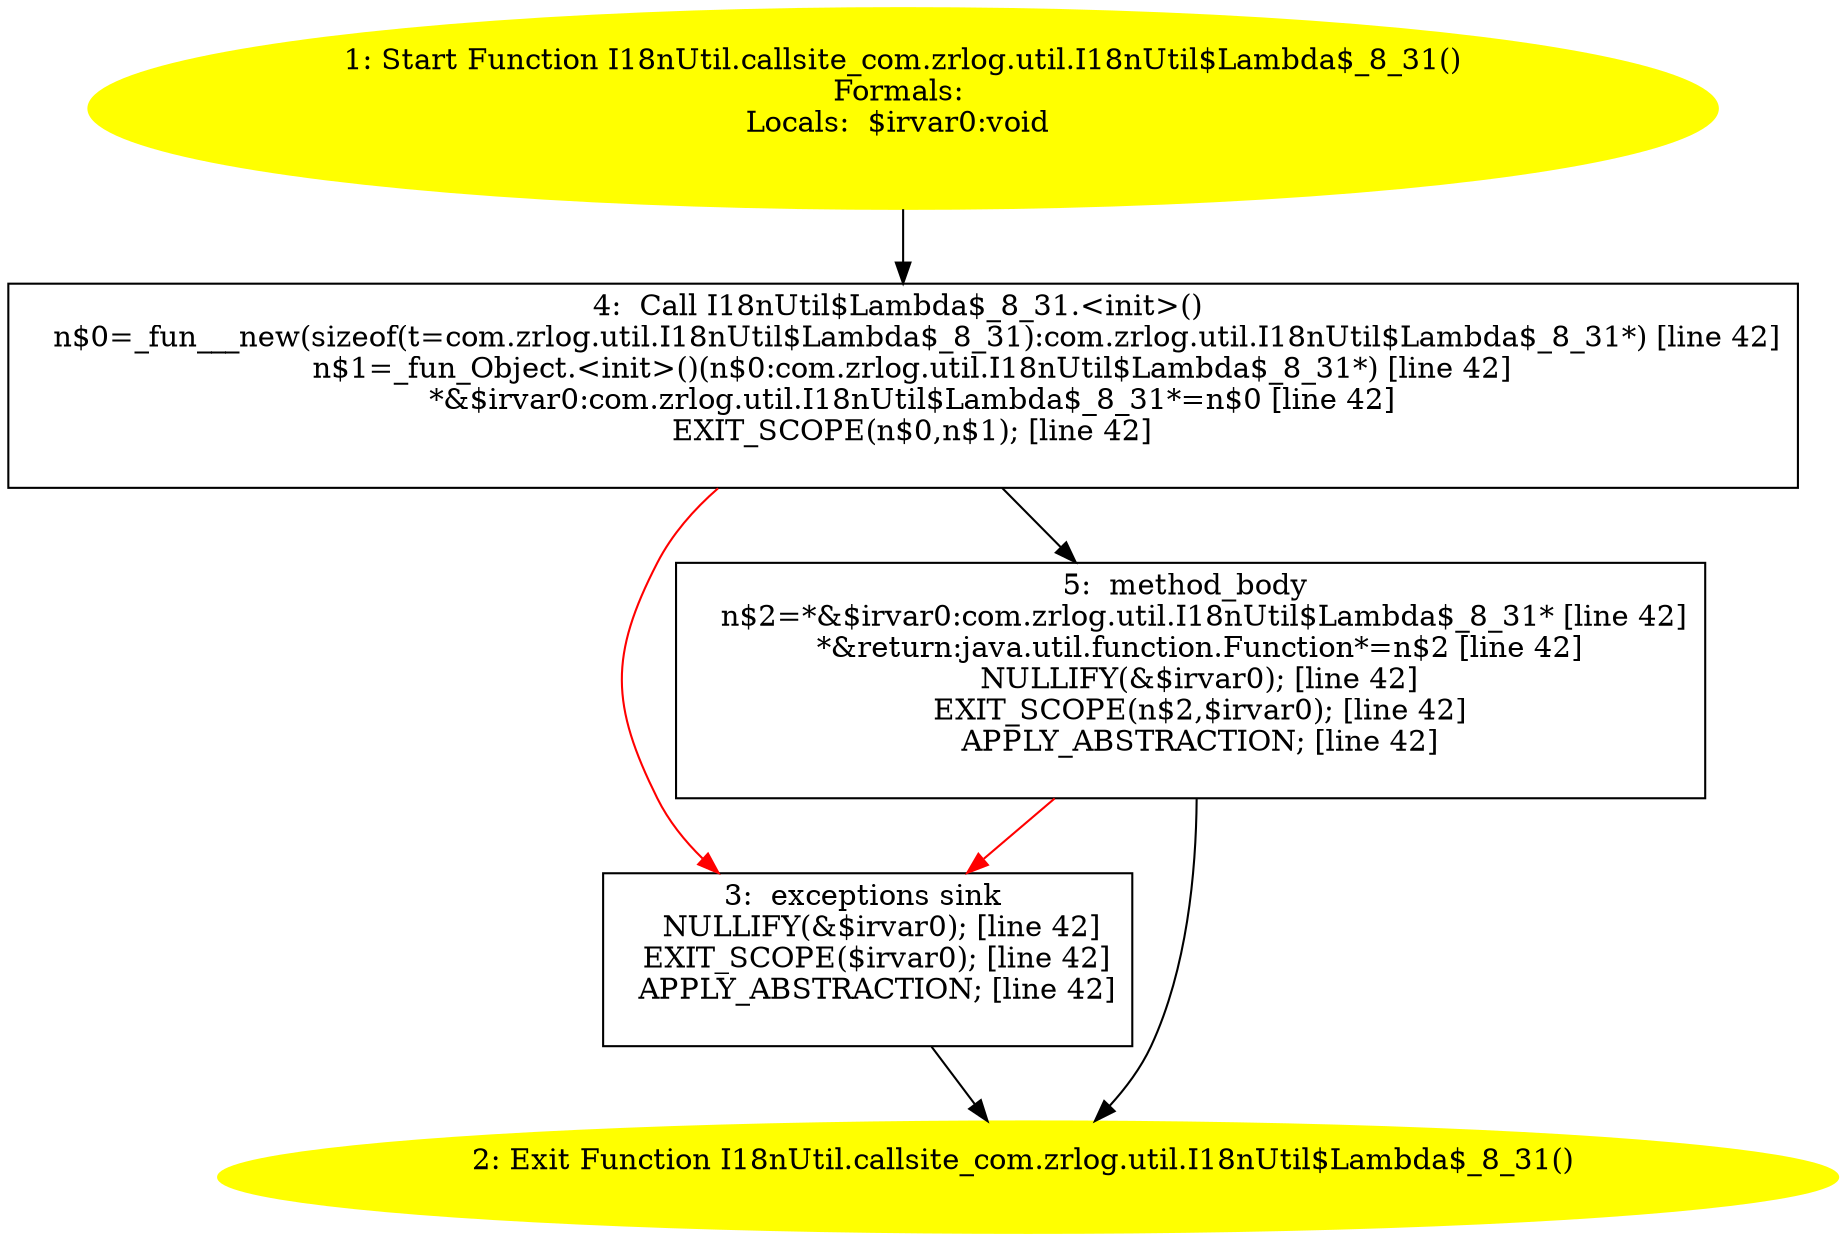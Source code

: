 /* @generated */
digraph cfg {
"com.zrlog.util.I18nUtil.callsite_com.zrlog.util.I18nUtil$Lambda$_8_31():java.util.function.Function.43ed29105c6b1db808d1f1f9fcfd1151_1" [label="1: Start Function I18nUtil.callsite_com.zrlog.util.I18nUtil$Lambda$_8_31()\nFormals: \nLocals:  $irvar0:void \n  " color=yellow style=filled]
	

	 "com.zrlog.util.I18nUtil.callsite_com.zrlog.util.I18nUtil$Lambda$_8_31():java.util.function.Function.43ed29105c6b1db808d1f1f9fcfd1151_1" -> "com.zrlog.util.I18nUtil.callsite_com.zrlog.util.I18nUtil$Lambda$_8_31():java.util.function.Function.43ed29105c6b1db808d1f1f9fcfd1151_4" ;
"com.zrlog.util.I18nUtil.callsite_com.zrlog.util.I18nUtil$Lambda$_8_31():java.util.function.Function.43ed29105c6b1db808d1f1f9fcfd1151_2" [label="2: Exit Function I18nUtil.callsite_com.zrlog.util.I18nUtil$Lambda$_8_31() \n  " color=yellow style=filled]
	

"com.zrlog.util.I18nUtil.callsite_com.zrlog.util.I18nUtil$Lambda$_8_31():java.util.function.Function.43ed29105c6b1db808d1f1f9fcfd1151_3" [label="3:  exceptions sink \n   NULLIFY(&$irvar0); [line 42]\n  EXIT_SCOPE($irvar0); [line 42]\n  APPLY_ABSTRACTION; [line 42]\n " shape="box"]
	

	 "com.zrlog.util.I18nUtil.callsite_com.zrlog.util.I18nUtil$Lambda$_8_31():java.util.function.Function.43ed29105c6b1db808d1f1f9fcfd1151_3" -> "com.zrlog.util.I18nUtil.callsite_com.zrlog.util.I18nUtil$Lambda$_8_31():java.util.function.Function.43ed29105c6b1db808d1f1f9fcfd1151_2" ;
"com.zrlog.util.I18nUtil.callsite_com.zrlog.util.I18nUtil$Lambda$_8_31():java.util.function.Function.43ed29105c6b1db808d1f1f9fcfd1151_4" [label="4:  Call I18nUtil$Lambda$_8_31.<init>() \n   n$0=_fun___new(sizeof(t=com.zrlog.util.I18nUtil$Lambda$_8_31):com.zrlog.util.I18nUtil$Lambda$_8_31*) [line 42]\n  n$1=_fun_Object.<init>()(n$0:com.zrlog.util.I18nUtil$Lambda$_8_31*) [line 42]\n  *&$irvar0:com.zrlog.util.I18nUtil$Lambda$_8_31*=n$0 [line 42]\n  EXIT_SCOPE(n$0,n$1); [line 42]\n " shape="box"]
	

	 "com.zrlog.util.I18nUtil.callsite_com.zrlog.util.I18nUtil$Lambda$_8_31():java.util.function.Function.43ed29105c6b1db808d1f1f9fcfd1151_4" -> "com.zrlog.util.I18nUtil.callsite_com.zrlog.util.I18nUtil$Lambda$_8_31():java.util.function.Function.43ed29105c6b1db808d1f1f9fcfd1151_5" ;
	 "com.zrlog.util.I18nUtil.callsite_com.zrlog.util.I18nUtil$Lambda$_8_31():java.util.function.Function.43ed29105c6b1db808d1f1f9fcfd1151_4" -> "com.zrlog.util.I18nUtil.callsite_com.zrlog.util.I18nUtil$Lambda$_8_31():java.util.function.Function.43ed29105c6b1db808d1f1f9fcfd1151_3" [color="red" ];
"com.zrlog.util.I18nUtil.callsite_com.zrlog.util.I18nUtil$Lambda$_8_31():java.util.function.Function.43ed29105c6b1db808d1f1f9fcfd1151_5" [label="5:  method_body \n   n$2=*&$irvar0:com.zrlog.util.I18nUtil$Lambda$_8_31* [line 42]\n  *&return:java.util.function.Function*=n$2 [line 42]\n  NULLIFY(&$irvar0); [line 42]\n  EXIT_SCOPE(n$2,$irvar0); [line 42]\n  APPLY_ABSTRACTION; [line 42]\n " shape="box"]
	

	 "com.zrlog.util.I18nUtil.callsite_com.zrlog.util.I18nUtil$Lambda$_8_31():java.util.function.Function.43ed29105c6b1db808d1f1f9fcfd1151_5" -> "com.zrlog.util.I18nUtil.callsite_com.zrlog.util.I18nUtil$Lambda$_8_31():java.util.function.Function.43ed29105c6b1db808d1f1f9fcfd1151_2" ;
	 "com.zrlog.util.I18nUtil.callsite_com.zrlog.util.I18nUtil$Lambda$_8_31():java.util.function.Function.43ed29105c6b1db808d1f1f9fcfd1151_5" -> "com.zrlog.util.I18nUtil.callsite_com.zrlog.util.I18nUtil$Lambda$_8_31():java.util.function.Function.43ed29105c6b1db808d1f1f9fcfd1151_3" [color="red" ];
}

